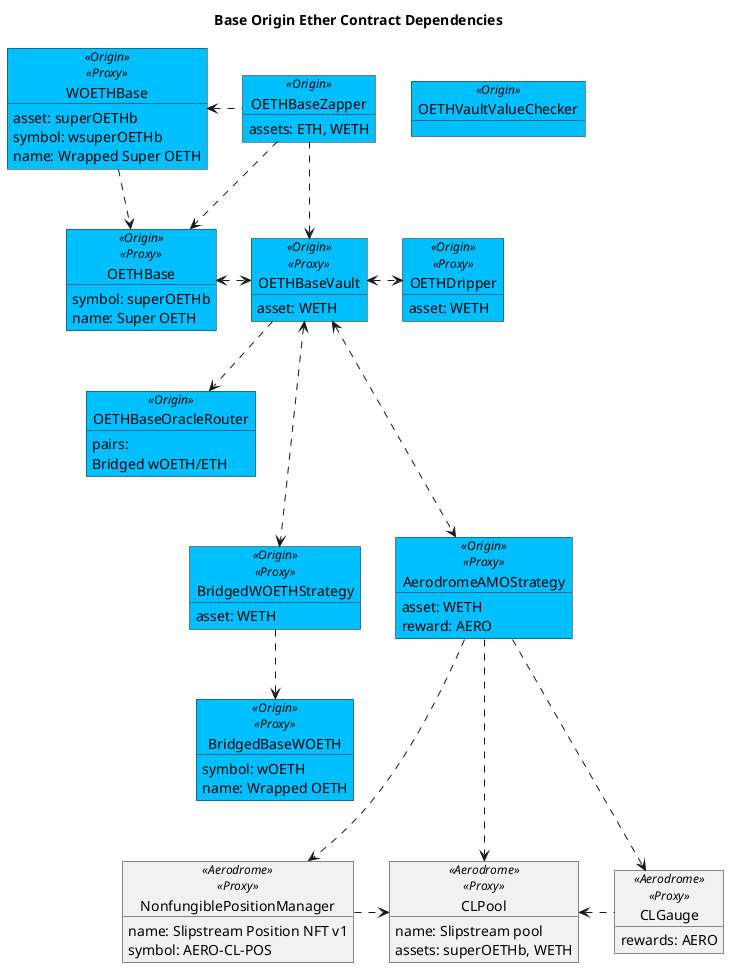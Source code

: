 @startuml

!$originColor = DeepSkyBlue
' !$originColor = WhiteSmoke
!$newColor = LightGreen
!$changedColor = Orange
!$thirdPartyColor = WhiteSmoke

' legend
' blue - Origin
' ' green - new
' ' orange - changed
' white - 3rd Party
' end legend

title "Base Origin Ether Contract Dependencies"

object "OETHBaseZapper" as zap <<Origin>> #$originColor {
    assets: ETH, WETH
}

object "BridgedBaseWOETH" as bridged <<Origin>><<Proxy>> #$originColor {
    symbol: wOETH
    name: Wrapped OETH
}

object "WOETHBase" as woeth <<Origin>><<Proxy>> #$originColor {
    asset: superOETHb
    symbol: wsuperOETHb
    name: Wrapped Super OETH
}

object "OETHDripper" as drip <<Origin>><<Proxy>> #$originColor {
    asset: WETH
}

object "OETHVaultValueChecker" as checker <<Origin>> #$originColor {
}

object "OETHBase" as oeth <<Origin>><<Proxy>> #$originColor {
    symbol: superOETHb
    name: Super OETH
}

object "OETHBaseVault" as oethv <<Origin>><<Proxy>> #$originColor {
    asset: WETH
}

' Oracle
object "OETHBaseOracleRouter" as oracle <<Origin>> #$originColor {
pairs:
    Bridged wOETH/ETH
}

object "BridgedWOETHStrategy" as bridgeStrat <<Origin>><<Proxy>> #$originColor {
    asset: WETH
}

object "AerodromeAMOStrategy" as aeroStrat <<Origin>><<Proxy>> #$originColor {
    asset: WETH
    reward: AERO
}

object "NonfungiblePositionManager" as pm <<Aerodrome>><<Proxy>> {
    name: Slipstream Position NFT v1
    symbol: AERO-CL-POS
}

object "CLPool" as clPool <<Aerodrome>><<Proxy>> {
    name: Slipstream pool
    assets: superOETHb, WETH
}

object "CLGauge" as clGauge <<Aerodrome>><<Proxy>> {
    rewards: AERO
}

' object "SwapRouter" as swapRouter <<Aerodrome>> {
'     rewards: AERO
' }


woeth <. zap
zap ..> oeth
zap ..> oethv

woeth ..> oeth
oeth <.> oethv
oethv <.> drip
oethv ..> oracle
oethv <...> bridgeStrat
oethv <...> aeroStrat
bridgeStrat ..> bridged

aeroStrat ...> pm
pm .> clPool
aeroStrat ...> clPool
aeroStrat ...> clGauge
clPool <. clGauge
' aeroStrat ...> swapRouter

@enduml